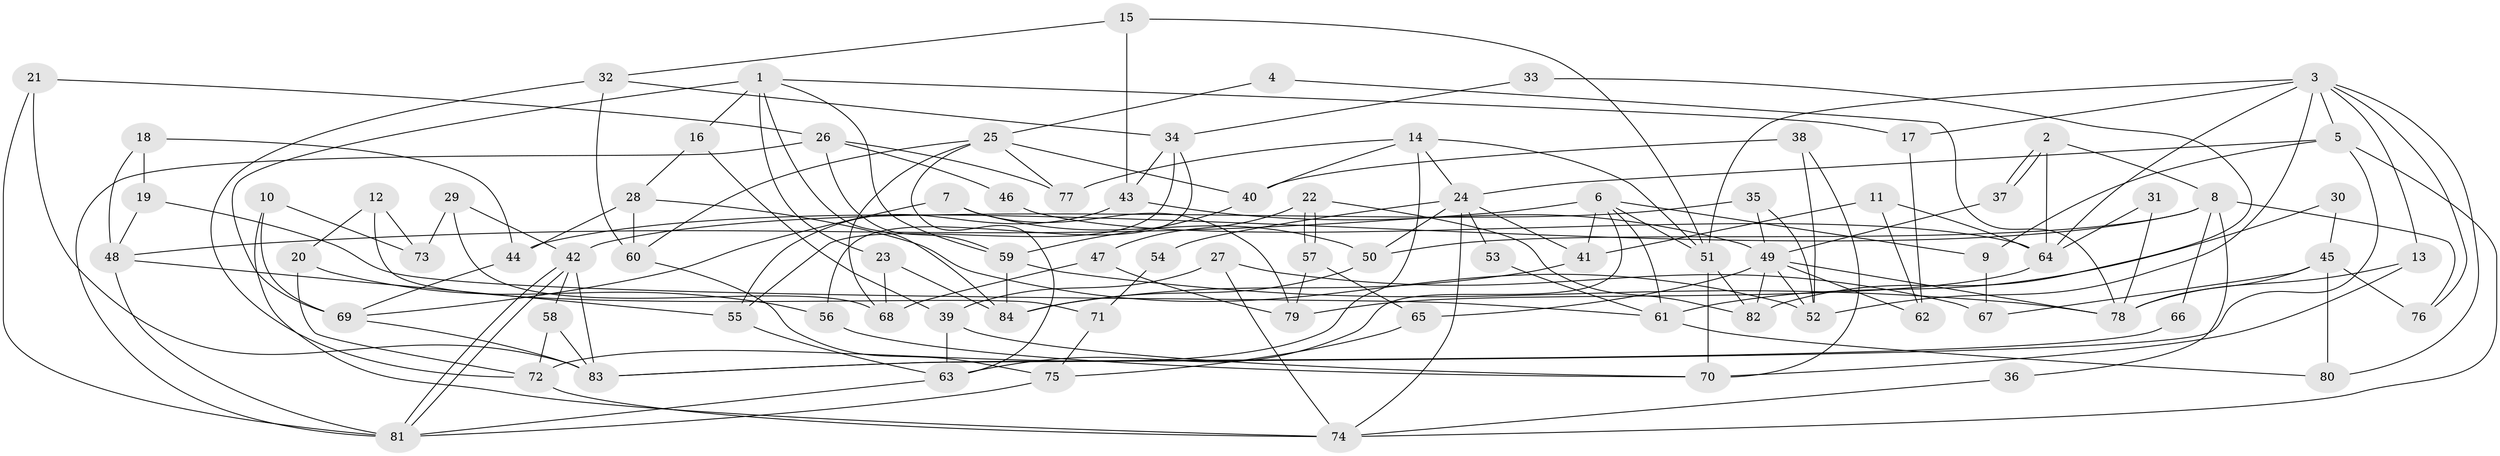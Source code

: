// coarse degree distribution, {2: 0.15151515151515152, 5: 0.24242424242424243, 3: 0.15151515151515152, 6: 0.09090909090909091, 4: 0.18181818181818182, 7: 0.06060606060606061, 12: 0.06060606060606061, 9: 0.030303030303030304, 8: 0.030303030303030304}
// Generated by graph-tools (version 1.1) at 2025/54/03/04/25 21:54:26]
// undirected, 84 vertices, 168 edges
graph export_dot {
graph [start="1"]
  node [color=gray90,style=filled];
  1;
  2;
  3;
  4;
  5;
  6;
  7;
  8;
  9;
  10;
  11;
  12;
  13;
  14;
  15;
  16;
  17;
  18;
  19;
  20;
  21;
  22;
  23;
  24;
  25;
  26;
  27;
  28;
  29;
  30;
  31;
  32;
  33;
  34;
  35;
  36;
  37;
  38;
  39;
  40;
  41;
  42;
  43;
  44;
  45;
  46;
  47;
  48;
  49;
  50;
  51;
  52;
  53;
  54;
  55;
  56;
  57;
  58;
  59;
  60;
  61;
  62;
  63;
  64;
  65;
  66;
  67;
  68;
  69;
  70;
  71;
  72;
  73;
  74;
  75;
  76;
  77;
  78;
  79;
  80;
  81;
  82;
  83;
  84;
  1 -- 23;
  1 -- 69;
  1 -- 16;
  1 -- 17;
  1 -- 59;
  1 -- 84;
  2 -- 37;
  2 -- 37;
  2 -- 8;
  2 -- 64;
  3 -- 52;
  3 -- 64;
  3 -- 5;
  3 -- 13;
  3 -- 17;
  3 -- 51;
  3 -- 76;
  3 -- 80;
  4 -- 25;
  4 -- 78;
  5 -- 24;
  5 -- 9;
  5 -- 74;
  5 -- 83;
  6 -- 51;
  6 -- 61;
  6 -- 9;
  6 -- 41;
  6 -- 48;
  6 -- 63;
  7 -- 69;
  7 -- 50;
  7 -- 79;
  8 -- 50;
  8 -- 76;
  8 -- 36;
  8 -- 44;
  8 -- 66;
  9 -- 67;
  10 -- 69;
  10 -- 74;
  10 -- 73;
  11 -- 62;
  11 -- 41;
  11 -- 64;
  12 -- 73;
  12 -- 20;
  12 -- 71;
  13 -- 78;
  13 -- 70;
  14 -- 40;
  14 -- 77;
  14 -- 24;
  14 -- 51;
  14 -- 72;
  15 -- 51;
  15 -- 43;
  15 -- 32;
  16 -- 39;
  16 -- 28;
  17 -- 62;
  18 -- 48;
  18 -- 44;
  18 -- 19;
  19 -- 48;
  19 -- 61;
  20 -- 72;
  20 -- 56;
  21 -- 83;
  21 -- 81;
  21 -- 26;
  22 -- 82;
  22 -- 57;
  22 -- 57;
  22 -- 47;
  23 -- 68;
  23 -- 84;
  24 -- 74;
  24 -- 41;
  24 -- 50;
  24 -- 53;
  24 -- 54;
  25 -- 63;
  25 -- 60;
  25 -- 40;
  25 -- 68;
  25 -- 77;
  26 -- 59;
  26 -- 46;
  26 -- 77;
  26 -- 81;
  27 -- 39;
  27 -- 74;
  27 -- 67;
  28 -- 52;
  28 -- 44;
  28 -- 60;
  29 -- 42;
  29 -- 68;
  29 -- 73;
  30 -- 45;
  30 -- 61;
  31 -- 64;
  31 -- 78;
  32 -- 34;
  32 -- 60;
  32 -- 72;
  33 -- 82;
  33 -- 34;
  34 -- 43;
  34 -- 55;
  34 -- 56;
  35 -- 42;
  35 -- 49;
  35 -- 52;
  36 -- 74;
  37 -- 49;
  38 -- 40;
  38 -- 70;
  38 -- 52;
  39 -- 63;
  39 -- 70;
  40 -- 59;
  41 -- 84;
  42 -- 58;
  42 -- 81;
  42 -- 81;
  42 -- 83;
  43 -- 55;
  43 -- 49;
  44 -- 69;
  45 -- 67;
  45 -- 78;
  45 -- 76;
  45 -- 80;
  46 -- 64;
  47 -- 79;
  47 -- 68;
  48 -- 81;
  48 -- 55;
  49 -- 52;
  49 -- 65;
  49 -- 62;
  49 -- 78;
  49 -- 82;
  50 -- 84;
  51 -- 70;
  51 -- 82;
  53 -- 61;
  54 -- 71;
  55 -- 63;
  56 -- 70;
  57 -- 79;
  57 -- 65;
  58 -- 72;
  58 -- 83;
  59 -- 84;
  59 -- 78;
  60 -- 75;
  61 -- 80;
  63 -- 81;
  64 -- 79;
  65 -- 75;
  66 -- 83;
  69 -- 83;
  71 -- 75;
  72 -- 74;
  75 -- 81;
}
